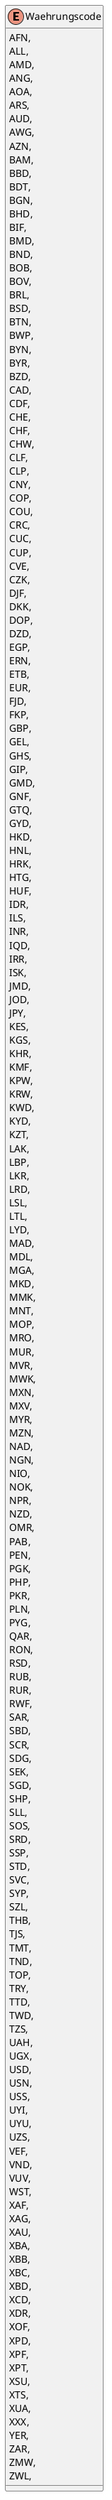 @startuml
enum Waehrungscode {
    AFN,
    ALL,
    AMD,
    ANG,
    AOA,
    ARS,
    AUD,
    AWG,
    AZN,
    BAM,
    BBD,
    BDT,
    BGN,
    BHD,
    BIF,
    BMD,
    BND,
    BOB,
    BOV,
    BRL,
    BSD,
    BTN,
    BWP,
    BYN,
    BYR,
    BZD,
    CAD,
    CDF,
    CHE,
    CHF,
    CHW,
    CLF,
    CLP,
    CNY,
    COP,
    COU,
    CRC,
    CUC,
    CUP,
    CVE,
    CZK,
    DJF,
    DKK,
    DOP,
    DZD,
    EGP,
    ERN,
    ETB,
    EUR,
    FJD,
    FKP,
    GBP,
    GEL,
    GHS,
    GIP,
    GMD,
    GNF,
    GTQ,
    GYD,
    HKD,
    HNL,
    HRK,
    HTG,
    HUF,
    IDR,
    ILS,
    INR,
    IQD,
    IRR,
    ISK,
    JMD,
    JOD,
    JPY,
    KES,
    KGS,
    KHR,
    KMF,
    KPW,
    KRW,
    KWD,
    KYD,
    KZT,
    LAK,
    LBP,
    LKR,
    LRD,
    LSL,
    LTL,
    LYD,
    MAD,
    MDL,
    MGA,
    MKD,
    MMK,
    MNT,
    MOP,
    MRO,
    MUR,
    MVR,
    MWK,
    MXN,
    MXV,
    MYR,
    MZN,
    NAD,
    NGN,
    NIO,
    NOK,
    NPR,
    NZD,
    OMR,
    PAB,
    PEN,
    PGK,
    PHP,
    PKR,
    PLN,
    PYG,
    QAR,
    RON,
    RSD,
    RUB,
    RUR,
    RWF,
    SAR,
    SBD,
    SCR,
    SDG,
    SEK,
    SGD,
    SHP,
    SLL,
    SOS,
    SRD,
    SSP,
    STD,
    SVC,
    SYP,
    SZL,
    THB,
    TJS,
    TMT,
    TND,
    TOP,
    TRY,
    TTD,
    TWD,
    TZS,
    UAH,
    UGX,
    USD,
    USN,
    USS,
    UYI,
    UYU,
    UZS,
    VEF,
    VND,
    VUV,
    WST,
    XAF,
    XAG,
    XAU,
    XBA,
    XBB,
    XBC,
    XBD,
    XCD,
    XDR,
    XOF,
    XPD,
    XPF,
    XPT,
    XSU,
    XTS,
    XUA,
    XXX,
    YER,
    ZAR,
    ZMW,
    ZWL,
}
@enduml
